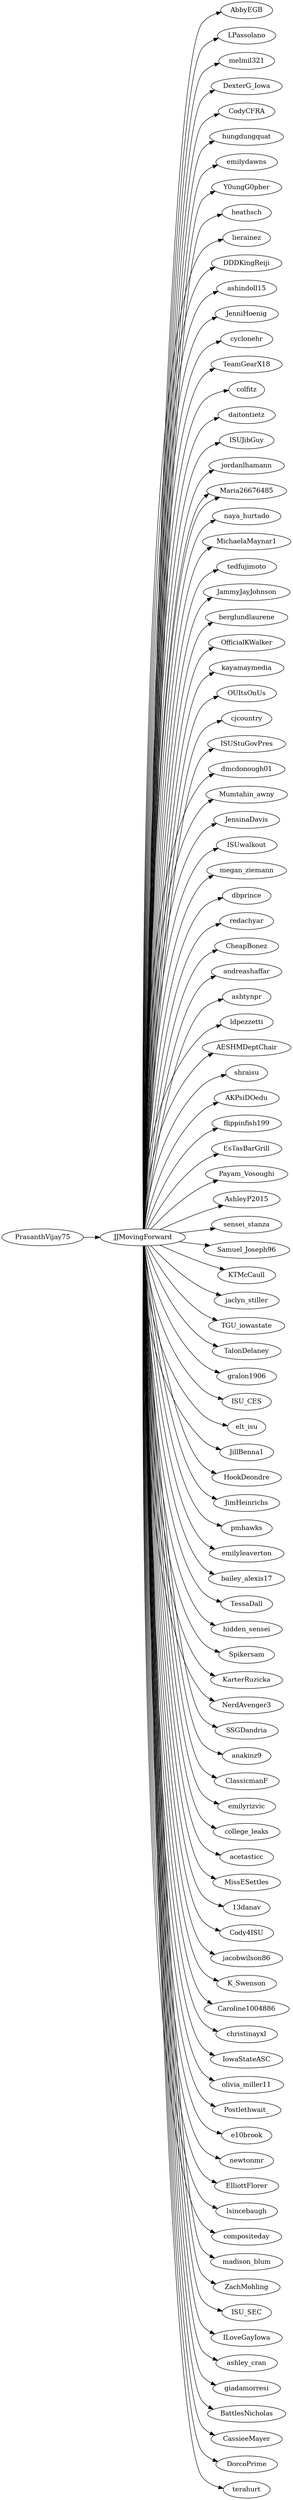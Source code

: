 // graph
digraph PrasanthVijay75 {
	JJMovingForward [label=JJMovingForward]
	AbbyEGB [label=AbbyEGB]
	JJMovingForward -> AbbyEGB
	LPassolano [label=LPassolano]
	JJMovingForward -> LPassolano
	melmil321 [label=melmil321]
	JJMovingForward -> melmil321
	DexterG_Iowa [label=DexterG_Iowa]
	JJMovingForward -> DexterG_Iowa
	CodyCFRA [label=CodyCFRA]
	JJMovingForward -> CodyCFRA
	hungdungquat [label=hungdungquat]
	JJMovingForward -> hungdungquat
	emilydawns [label=emilydawns]
	JJMovingForward -> emilydawns
	Y0ungG0pher [label=Y0ungG0pher]
	JJMovingForward -> Y0ungG0pher
	heathsch [label=heathsch]
	JJMovingForward -> heathsch
	lierainez [label=lierainez]
	JJMovingForward -> lierainez
	DDDKingReiji [label=DDDKingReiji]
	JJMovingForward -> DDDKingReiji
	ashindoll15 [label=ashindoll15]
	JJMovingForward -> ashindoll15
	JenniHoenig [label=JenniHoenig]
	JJMovingForward -> JenniHoenig
	cyclonehr [label=cyclonehr]
	JJMovingForward -> cyclonehr
	TeamGearX18 [label=TeamGearX18]
	JJMovingForward -> TeamGearX18
	colfitz [label=colfitz]
	JJMovingForward -> colfitz
	daitontietz [label=daitontietz]
	JJMovingForward -> daitontietz
	ISUJibGuy [label=ISUJibGuy]
	JJMovingForward -> ISUJibGuy
	jordanlhamann [label=jordanlhamann]
	JJMovingForward -> jordanlhamann
	Maria26676485 [label=Maria26676485]
	JJMovingForward -> Maria26676485
	Maria26676485 [label=Maria26676485]
	JJMovingForward -> Maria26676485
	naya_hurtado [label=naya_hurtado]
	JJMovingForward -> naya_hurtado
	MichaelaMaynar1 [label=MichaelaMaynar1]
	JJMovingForward -> MichaelaMaynar1
	tedfujimoto [label=tedfujimoto]
	JJMovingForward -> tedfujimoto
	JammyJayJohnson [label=JammyJayJohnson]
	JJMovingForward -> JammyJayJohnson
	berglundlaurene [label=berglundlaurene]
	JJMovingForward -> berglundlaurene
	OfficialKWalker [label=OfficialKWalker]
	JJMovingForward -> OfficialKWalker
	kayamaymedia [label=kayamaymedia]
	JJMovingForward -> kayamaymedia
	OUItsOnUs [label=OUItsOnUs]
	JJMovingForward -> OUItsOnUs
	cjcountry [label=cjcountry]
	JJMovingForward -> cjcountry
	ISUStuGovPres [label=ISUStuGovPres]
	JJMovingForward -> ISUStuGovPres
	dmcdonough01 [label=dmcdonough01]
	JJMovingForward -> dmcdonough01
	Mumtahin_awny [label=Mumtahin_awny]
	JJMovingForward -> Mumtahin_awny
	JensinaDavis [label=JensinaDavis]
	JJMovingForward -> JensinaDavis
	ISUwalkout [label=ISUwalkout]
	JJMovingForward -> ISUwalkout
	megan_ziemann [label=megan_ziemann]
	JJMovingForward -> megan_ziemann
	dbprince [label=dbprince]
	JJMovingForward -> dbprince
	redachyar [label=redachyar]
	JJMovingForward -> redachyar
	CheapBonez [label=CheapBonez]
	JJMovingForward -> CheapBonez
	andreashaffar [label=andreashaffar]
	JJMovingForward -> andreashaffar
	ashtynpr [label=ashtynpr]
	JJMovingForward -> ashtynpr
	ldpezzetti [label=ldpezzetti]
	JJMovingForward -> ldpezzetti
	AESHMDeptChair [label=AESHMDeptChair]
	JJMovingForward -> AESHMDeptChair
	shraisu [label=shraisu]
	JJMovingForward -> shraisu
	AKPsiDOedu [label=AKPsiDOedu]
	JJMovingForward -> AKPsiDOedu
	flippinfish199 [label=flippinfish199]
	JJMovingForward -> flippinfish199
	EsTasBarGrill [label=EsTasBarGrill]
	JJMovingForward -> EsTasBarGrill
	Payam_Vosoughi [label=Payam_Vosoughi]
	JJMovingForward -> Payam_Vosoughi
	AshleyP2015 [label=AshleyP2015]
	JJMovingForward -> AshleyP2015
	sensei_stanza [label=sensei_stanza]
	JJMovingForward -> sensei_stanza
	Samuel_Joseph96 [label=Samuel_Joseph96]
	JJMovingForward -> Samuel_Joseph96
	KTMcCaull [label=KTMcCaull]
	JJMovingForward -> KTMcCaull
	jaclyn_stiller [label=jaclyn_stiller]
	JJMovingForward -> jaclyn_stiller
	TGU_iowastate [label=TGU_iowastate]
	JJMovingForward -> TGU_iowastate
	TalonDelaney [label=TalonDelaney]
	JJMovingForward -> TalonDelaney
	gralon1906 [label=gralon1906]
	JJMovingForward -> gralon1906
	ISU_CES [label=ISU_CES]
	JJMovingForward -> ISU_CES
	elt_isu [label=elt_isu]
	JJMovingForward -> elt_isu
	JillBenna1 [label=JillBenna1]
	JJMovingForward -> JillBenna1
	HookDeondre [label=HookDeondre]
	JJMovingForward -> HookDeondre
	JimHeinrichs [label=JimHeinrichs]
	JJMovingForward -> JimHeinrichs
	pmhawks [label=pmhawks]
	JJMovingForward -> pmhawks
	emilyleaverton [label=emilyleaverton]
	JJMovingForward -> emilyleaverton
	bailey_alexis17 [label=bailey_alexis17]
	JJMovingForward -> bailey_alexis17
	TessaDall [label=TessaDall]
	JJMovingForward -> TessaDall
	hidden_sensei [label=hidden_sensei]
	JJMovingForward -> hidden_sensei
	Spikersam [label=Spikersam]
	JJMovingForward -> Spikersam
	KarterRuzicka [label=KarterRuzicka]
	JJMovingForward -> KarterRuzicka
	NerdAvenger3 [label=NerdAvenger3]
	JJMovingForward -> NerdAvenger3
	SSGDandria [label=SSGDandria]
	JJMovingForward -> SSGDandria
	anakinz9 [label=anakinz9]
	JJMovingForward -> anakinz9
	ClassicmanF [label=ClassicmanF]
	JJMovingForward -> ClassicmanF
	emilyrizvic [label=emilyrizvic]
	JJMovingForward -> emilyrizvic
	college_leaks [label=college_leaks]
	JJMovingForward -> college_leaks
	acetasticc [label=acetasticc]
	JJMovingForward -> acetasticc
	MissESettles [label=MissESettles]
	JJMovingForward -> MissESettles
	"13danav" [label="13danav"]
	JJMovingForward -> "13danav"
	Cody4ISU [label=Cody4ISU]
	JJMovingForward -> Cody4ISU
	jacobwilson86 [label=jacobwilson86]
	JJMovingForward -> jacobwilson86
	K_Swenson [label=K_Swenson]
	JJMovingForward -> K_Swenson
	Caroline1004886 [label=Caroline1004886]
	JJMovingForward -> Caroline1004886
	christinayxl [label=christinayxl]
	JJMovingForward -> christinayxl
	IowaStateASC [label=IowaStateASC]
	JJMovingForward -> IowaStateASC
	olivia_miller11 [label=olivia_miller11]
	JJMovingForward -> olivia_miller11
	Postlethwait_ [label=Postlethwait_]
	JJMovingForward -> Postlethwait_
	e10brook [label=e10brook]
	JJMovingForward -> e10brook
	newtonmr [label=newtonmr]
	JJMovingForward -> newtonmr
	ElliottFlorer [label=ElliottFlorer]
	JJMovingForward -> ElliottFlorer
	lsincebaugh [label=lsincebaugh]
	JJMovingForward -> lsincebaugh
	compositeday [label=compositeday]
	JJMovingForward -> compositeday
	madison_blum [label=madison_blum]
	JJMovingForward -> madison_blum
	ZachMohling [label=ZachMohling]
	JJMovingForward -> ZachMohling
	ISU_SEC [label=ISU_SEC]
	JJMovingForward -> ISU_SEC
	ILoveGayIowa [label=ILoveGayIowa]
	JJMovingForward -> ILoveGayIowa
	ashley_cran [label=ashley_cran]
	JJMovingForward -> ashley_cran
	giadamorresi [label=giadamorresi]
	JJMovingForward -> giadamorresi
	BattlesNicholas [label=BattlesNicholas]
	JJMovingForward -> BattlesNicholas
	CassieeMayer [label=CassieeMayer]
	JJMovingForward -> CassieeMayer
	DorcoPrime [label=DorcoPrime]
	JJMovingForward -> DorcoPrime
	terahurt [label=terahurt]
	JJMovingForward -> terahurt
	PrasanthVijay75 [label=PrasanthVijay75]
	JJMovingForward [label=JJMovingForward]
	PrasanthVijay75 -> JJMovingForward
	rankdir=LR size="75,50"
}
